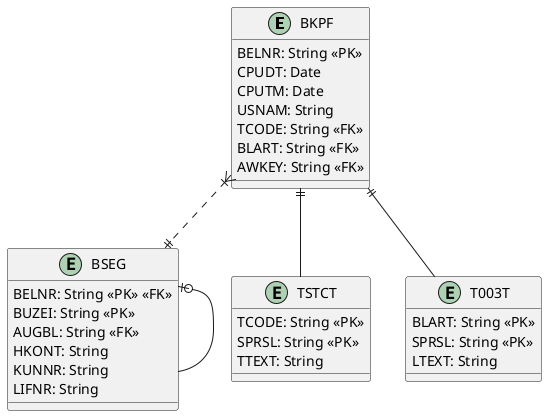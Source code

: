 @startuml

entity BKPF {
    BELNR: String <<PK>>
    CPUDT: Date
    CPUTM: Date
    USNAM: String
    TCODE: String <<FK>>
    BLART: String <<FK>>
    AWKEY: String <<FK>>
}

entity BSEG {
    BELNR: String <<PK>> <<FK>>
    BUZEI: String <<PK>>
    AUGBL: String <<FK>>
    HKONT: String
    KUNNR: String
    LIFNR: String
}

entity TSTCT {
    TCODE: String <<PK>>
    SPRSL: String <<PK>>
    TTEXT: String
}

entity T003T {
    BLART: String <<PK>>
    SPRSL: String <<PK>>
    LTEXT: String
}

BKPF }|..|| BSEG
BSEG |o-- BSEG
BKPF ||-- TSTCT
BKPF ||-- T003T

@enduml
